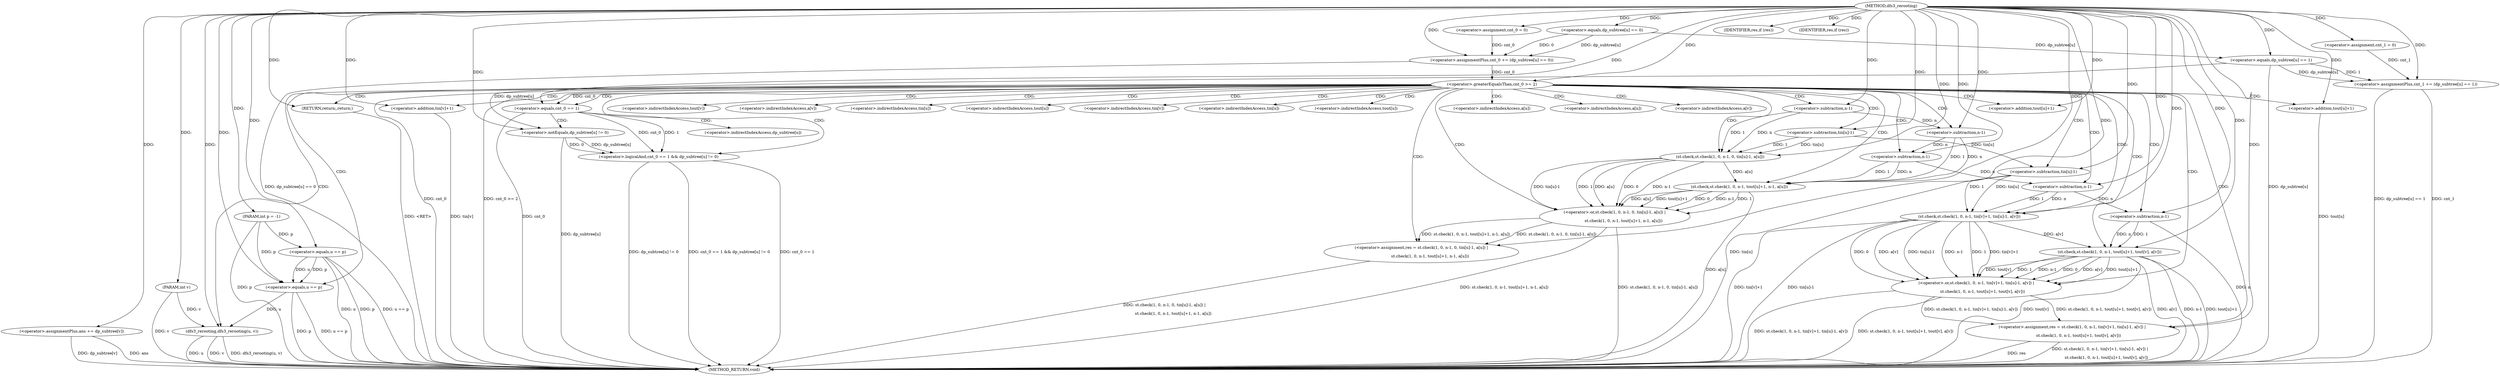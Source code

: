 digraph "dfs3_rerooting" {  
"1000382" [label = "(METHOD,dfs3_rerooting)" ]
"1000529" [label = "(METHOD_RETURN,void)" ]
"1000383" [label = "(PARAM,int v)" ]
"1000384" [label = "(PARAM,int p = -1)" ]
"1000386" [label = "(<operator>.assignmentPlus,ans += dp_subtree[v])" ]
"1000392" [label = "(<operator>.assignment,cnt_0 = 0)" ]
"1000396" [label = "(<operator>.assignment,cnt_1 = 0)" ]
"1000406" [label = "(<operator>.assignmentPlus,cnt_0 += (dp_subtree[u] == 0))" ]
"1000413" [label = "(<operator>.assignmentPlus,cnt_1 += (dp_subtree[u] == 1))" ]
"1000421" [label = "(<operator>.greaterEqualsThan,cnt_0 >= 2)" ]
"1000424" [label = "(RETURN,return;,return;)" ]
"1000444" [label = "(<operator>.assignment,res = st.check(1, 0, n-1, 0, tin[u]-1, a[u]) |\n              st.check(1, 0, n-1, tout[u]+1, n-1, a[u]))" ]
"1000483" [label = "(<operator>.assignment,res = st.check(1, 0, n-1, tin[v]+1, tin[u]-1, a[v]) |\n          st.check(1, 0, n-1, tout[u]+1, tout[v], a[v]))" ]
"1000526" [label = "(dfs3_rerooting,dfs3_rerooting(u, v))" ]
"1000402" [label = "(<operator>.equals,u == p)" ]
"1000428" [label = "(<operator>.equals,u == p)" ]
"1000433" [label = "(<operator>.logicalAnd,cnt_0 == 1 && dp_subtree[u] != 0)" ]
"1000480" [label = "(IDENTIFIER,res,if (res))" ]
"1000523" [label = "(IDENTIFIER,res,if (res))" ]
"1000408" [label = "(<operator>.equals,dp_subtree[u] == 0)" ]
"1000415" [label = "(<operator>.equals,dp_subtree[u] == 1)" ]
"1000446" [label = "(<operator>.or,st.check(1, 0, n-1, 0, tin[u]-1, a[u]) |\n              st.check(1, 0, n-1, tout[u]+1, n-1, a[u]))" ]
"1000485" [label = "(<operator>.or,st.check(1, 0, n-1, tin[v]+1, tin[u]-1, a[v]) |\n          st.check(1, 0, n-1, tout[u]+1, tout[v], a[v]))" ]
"1000434" [label = "(<operator>.equals,cnt_0 == 1)" ]
"1000437" [label = "(<operator>.notEquals,dp_subtree[u] != 0)" ]
"1000447" [label = "(st.check,st.check(1, 0, n-1, 0, tin[u]-1, a[u]))" ]
"1000462" [label = "(st.check,st.check(1, 0, n-1, tout[u]+1, n-1, a[u]))" ]
"1000486" [label = "(st.check,st.check(1, 0, n-1, tin[v]+1, tin[u]-1, a[v]))" ]
"1000505" [label = "(st.check,st.check(1, 0, n-1, tout[u]+1, tout[v], a[v]))" ]
"1000450" [label = "(<operator>.subtraction,n-1)" ]
"1000454" [label = "(<operator>.subtraction,tin[u]-1)" ]
"1000465" [label = "(<operator>.subtraction,n-1)" ]
"1000468" [label = "(<operator>.addition,tout[u]+1)" ]
"1000473" [label = "(<operator>.subtraction,n-1)" ]
"1000489" [label = "(<operator>.subtraction,n-1)" ]
"1000492" [label = "(<operator>.addition,tin[v]+1)" ]
"1000497" [label = "(<operator>.subtraction,tin[u]-1)" ]
"1000508" [label = "(<operator>.subtraction,n-1)" ]
"1000511" [label = "(<operator>.addition,tout[u]+1)" ]
"1000438" [label = "(<operator>.indirectIndexAccess,dp_subtree[u])" ]
"1000459" [label = "(<operator>.indirectIndexAccess,a[u])" ]
"1000476" [label = "(<operator>.indirectIndexAccess,a[u])" ]
"1000502" [label = "(<operator>.indirectIndexAccess,a[v])" ]
"1000516" [label = "(<operator>.indirectIndexAccess,tout[v])" ]
"1000519" [label = "(<operator>.indirectIndexAccess,a[v])" ]
"1000455" [label = "(<operator>.indirectIndexAccess,tin[u])" ]
"1000469" [label = "(<operator>.indirectIndexAccess,tout[u])" ]
"1000493" [label = "(<operator>.indirectIndexAccess,tin[v])" ]
"1000498" [label = "(<operator>.indirectIndexAccess,tin[u])" ]
"1000512" [label = "(<operator>.indirectIndexAccess,tout[u])" ]
  "1000383" -> "1000529"  [ label = "DDG: v"] 
  "1000384" -> "1000529"  [ label = "DDG: p"] 
  "1000386" -> "1000529"  [ label = "DDG: dp_subtree[v]"] 
  "1000402" -> "1000529"  [ label = "DDG: u"] 
  "1000402" -> "1000529"  [ label = "DDG: p"] 
  "1000402" -> "1000529"  [ label = "DDG: u == p"] 
  "1000406" -> "1000529"  [ label = "DDG: dp_subtree[u] == 0"] 
  "1000413" -> "1000529"  [ label = "DDG: cnt_1"] 
  "1000415" -> "1000529"  [ label = "DDG: dp_subtree[u]"] 
  "1000413" -> "1000529"  [ label = "DDG: dp_subtree[u] == 1"] 
  "1000421" -> "1000529"  [ label = "DDG: cnt_0"] 
  "1000421" -> "1000529"  [ label = "DDG: cnt_0 >= 2"] 
  "1000428" -> "1000529"  [ label = "DDG: p"] 
  "1000428" -> "1000529"  [ label = "DDG: u == p"] 
  "1000434" -> "1000529"  [ label = "DDG: cnt_0"] 
  "1000433" -> "1000529"  [ label = "DDG: cnt_0 == 1"] 
  "1000437" -> "1000529"  [ label = "DDG: dp_subtree[u]"] 
  "1000433" -> "1000529"  [ label = "DDG: dp_subtree[u] != 0"] 
  "1000433" -> "1000529"  [ label = "DDG: cnt_0 == 1 && dp_subtree[u] != 0"] 
  "1000446" -> "1000529"  [ label = "DDG: st.check(1, 0, n-1, 0, tin[u]-1, a[u])"] 
  "1000462" -> "1000529"  [ label = "DDG: a[u]"] 
  "1000446" -> "1000529"  [ label = "DDG: st.check(1, 0, n-1, tout[u]+1, n-1, a[u])"] 
  "1000444" -> "1000529"  [ label = "DDG: st.check(1, 0, n-1, 0, tin[u]-1, a[u]) |\n              st.check(1, 0, n-1, tout[u]+1, n-1, a[u])"] 
  "1000483" -> "1000529"  [ label = "DDG: res"] 
  "1000492" -> "1000529"  [ label = "DDG: tin[v]"] 
  "1000486" -> "1000529"  [ label = "DDG: tin[v]+1"] 
  "1000497" -> "1000529"  [ label = "DDG: tin[u]"] 
  "1000486" -> "1000529"  [ label = "DDG: tin[u]-1"] 
  "1000485" -> "1000529"  [ label = "DDG: st.check(1, 0, n-1, tin[v]+1, tin[u]-1, a[v])"] 
  "1000508" -> "1000529"  [ label = "DDG: n"] 
  "1000505" -> "1000529"  [ label = "DDG: n-1"] 
  "1000511" -> "1000529"  [ label = "DDG: tout[u]"] 
  "1000505" -> "1000529"  [ label = "DDG: tout[u]+1"] 
  "1000505" -> "1000529"  [ label = "DDG: tout[v]"] 
  "1000505" -> "1000529"  [ label = "DDG: a[v]"] 
  "1000485" -> "1000529"  [ label = "DDG: st.check(1, 0, n-1, tout[u]+1, tout[v], a[v])"] 
  "1000483" -> "1000529"  [ label = "DDG: st.check(1, 0, n-1, tin[v]+1, tin[u]-1, a[v]) |\n          st.check(1, 0, n-1, tout[u]+1, tout[v], a[v])"] 
  "1000526" -> "1000529"  [ label = "DDG: u"] 
  "1000526" -> "1000529"  [ label = "DDG: v"] 
  "1000526" -> "1000529"  [ label = "DDG: dfs3_rerooting(u, v)"] 
  "1000424" -> "1000529"  [ label = "DDG: <RET>"] 
  "1000386" -> "1000529"  [ label = "DDG: ans"] 
  "1000382" -> "1000383"  [ label = "DDG: "] 
  "1000382" -> "1000384"  [ label = "DDG: "] 
  "1000382" -> "1000392"  [ label = "DDG: "] 
  "1000382" -> "1000396"  [ label = "DDG: "] 
  "1000382" -> "1000386"  [ label = "DDG: "] 
  "1000408" -> "1000406"  [ label = "DDG: dp_subtree[u]"] 
  "1000408" -> "1000406"  [ label = "DDG: 0"] 
  "1000415" -> "1000413"  [ label = "DDG: dp_subtree[u]"] 
  "1000415" -> "1000413"  [ label = "DDG: 1"] 
  "1000382" -> "1000424"  [ label = "DDG: "] 
  "1000446" -> "1000444"  [ label = "DDG: st.check(1, 0, n-1, tout[u]+1, n-1, a[u])"] 
  "1000446" -> "1000444"  [ label = "DDG: st.check(1, 0, n-1, 0, tin[u]-1, a[u])"] 
  "1000485" -> "1000483"  [ label = "DDG: st.check(1, 0, n-1, tout[u]+1, tout[v], a[v])"] 
  "1000485" -> "1000483"  [ label = "DDG: st.check(1, 0, n-1, tin[v]+1, tin[u]-1, a[v])"] 
  "1000392" -> "1000406"  [ label = "DDG: cnt_0"] 
  "1000382" -> "1000406"  [ label = "DDG: "] 
  "1000396" -> "1000413"  [ label = "DDG: cnt_1"] 
  "1000382" -> "1000413"  [ label = "DDG: "] 
  "1000406" -> "1000421"  [ label = "DDG: cnt_0"] 
  "1000382" -> "1000421"  [ label = "DDG: "] 
  "1000382" -> "1000444"  [ label = "DDG: "] 
  "1000382" -> "1000480"  [ label = "DDG: "] 
  "1000382" -> "1000483"  [ label = "DDG: "] 
  "1000382" -> "1000523"  [ label = "DDG: "] 
  "1000428" -> "1000526"  [ label = "DDG: u"] 
  "1000382" -> "1000526"  [ label = "DDG: "] 
  "1000383" -> "1000526"  [ label = "DDG: v"] 
  "1000382" -> "1000402"  [ label = "DDG: "] 
  "1000384" -> "1000402"  [ label = "DDG: p"] 
  "1000382" -> "1000408"  [ label = "DDG: "] 
  "1000408" -> "1000415"  [ label = "DDG: dp_subtree[u]"] 
  "1000382" -> "1000415"  [ label = "DDG: "] 
  "1000402" -> "1000428"  [ label = "DDG: u"] 
  "1000382" -> "1000428"  [ label = "DDG: "] 
  "1000402" -> "1000428"  [ label = "DDG: p"] 
  "1000384" -> "1000428"  [ label = "DDG: p"] 
  "1000434" -> "1000433"  [ label = "DDG: cnt_0"] 
  "1000434" -> "1000433"  [ label = "DDG: 1"] 
  "1000437" -> "1000433"  [ label = "DDG: dp_subtree[u]"] 
  "1000437" -> "1000433"  [ label = "DDG: 0"] 
  "1000447" -> "1000446"  [ label = "DDG: a[u]"] 
  "1000447" -> "1000446"  [ label = "DDG: 0"] 
  "1000447" -> "1000446"  [ label = "DDG: n-1"] 
  "1000447" -> "1000446"  [ label = "DDG: tin[u]-1"] 
  "1000447" -> "1000446"  [ label = "DDG: 1"] 
  "1000462" -> "1000446"  [ label = "DDG: 0"] 
  "1000462" -> "1000446"  [ label = "DDG: n-1"] 
  "1000462" -> "1000446"  [ label = "DDG: 1"] 
  "1000462" -> "1000446"  [ label = "DDG: a[u]"] 
  "1000462" -> "1000446"  [ label = "DDG: tout[u]+1"] 
  "1000486" -> "1000485"  [ label = "DDG: 0"] 
  "1000486" -> "1000485"  [ label = "DDG: a[v]"] 
  "1000486" -> "1000485"  [ label = "DDG: tin[u]-1"] 
  "1000486" -> "1000485"  [ label = "DDG: n-1"] 
  "1000486" -> "1000485"  [ label = "DDG: 1"] 
  "1000486" -> "1000485"  [ label = "DDG: tin[v]+1"] 
  "1000505" -> "1000485"  [ label = "DDG: tout[u]+1"] 
  "1000505" -> "1000485"  [ label = "DDG: tout[v]"] 
  "1000505" -> "1000485"  [ label = "DDG: 1"] 
  "1000505" -> "1000485"  [ label = "DDG: n-1"] 
  "1000505" -> "1000485"  [ label = "DDG: 0"] 
  "1000505" -> "1000485"  [ label = "DDG: a[v]"] 
  "1000421" -> "1000434"  [ label = "DDG: cnt_0"] 
  "1000382" -> "1000434"  [ label = "DDG: "] 
  "1000415" -> "1000437"  [ label = "DDG: dp_subtree[u]"] 
  "1000382" -> "1000437"  [ label = "DDG: "] 
  "1000382" -> "1000447"  [ label = "DDG: "] 
  "1000450" -> "1000447"  [ label = "DDG: n"] 
  "1000450" -> "1000447"  [ label = "DDG: 1"] 
  "1000454" -> "1000447"  [ label = "DDG: tin[u]"] 
  "1000454" -> "1000447"  [ label = "DDG: 1"] 
  "1000382" -> "1000462"  [ label = "DDG: "] 
  "1000465" -> "1000462"  [ label = "DDG: 1"] 
  "1000465" -> "1000462"  [ label = "DDG: n"] 
  "1000473" -> "1000462"  [ label = "DDG: 1"] 
  "1000473" -> "1000462"  [ label = "DDG: n"] 
  "1000447" -> "1000462"  [ label = "DDG: a[u]"] 
  "1000382" -> "1000486"  [ label = "DDG: "] 
  "1000489" -> "1000486"  [ label = "DDG: 1"] 
  "1000489" -> "1000486"  [ label = "DDG: n"] 
  "1000497" -> "1000486"  [ label = "DDG: tin[u]"] 
  "1000497" -> "1000486"  [ label = "DDG: 1"] 
  "1000382" -> "1000505"  [ label = "DDG: "] 
  "1000508" -> "1000505"  [ label = "DDG: n"] 
  "1000508" -> "1000505"  [ label = "DDG: 1"] 
  "1000486" -> "1000505"  [ label = "DDG: a[v]"] 
  "1000382" -> "1000450"  [ label = "DDG: "] 
  "1000382" -> "1000454"  [ label = "DDG: "] 
  "1000450" -> "1000465"  [ label = "DDG: n"] 
  "1000382" -> "1000465"  [ label = "DDG: "] 
  "1000382" -> "1000468"  [ label = "DDG: "] 
  "1000465" -> "1000473"  [ label = "DDG: n"] 
  "1000382" -> "1000473"  [ label = "DDG: "] 
  "1000473" -> "1000489"  [ label = "DDG: n"] 
  "1000382" -> "1000489"  [ label = "DDG: "] 
  "1000382" -> "1000492"  [ label = "DDG: "] 
  "1000454" -> "1000497"  [ label = "DDG: tin[u]"] 
  "1000382" -> "1000497"  [ label = "DDG: "] 
  "1000489" -> "1000508"  [ label = "DDG: n"] 
  "1000382" -> "1000508"  [ label = "DDG: "] 
  "1000382" -> "1000511"  [ label = "DDG: "] 
  "1000421" -> "1000483"  [ label = "CDG: "] 
  "1000421" -> "1000465"  [ label = "CDG: "] 
  "1000421" -> "1000473"  [ label = "CDG: "] 
  "1000421" -> "1000526"  [ label = "CDG: "] 
  "1000421" -> "1000462"  [ label = "CDG: "] 
  "1000421" -> "1000447"  [ label = "CDG: "] 
  "1000421" -> "1000486"  [ label = "CDG: "] 
  "1000421" -> "1000498"  [ label = "CDG: "] 
  "1000421" -> "1000446"  [ label = "CDG: "] 
  "1000421" -> "1000469"  [ label = "CDG: "] 
  "1000421" -> "1000492"  [ label = "CDG: "] 
  "1000421" -> "1000424"  [ label = "CDG: "] 
  "1000421" -> "1000454"  [ label = "CDG: "] 
  "1000421" -> "1000476"  [ label = "CDG: "] 
  "1000421" -> "1000502"  [ label = "CDG: "] 
  "1000421" -> "1000511"  [ label = "CDG: "] 
  "1000421" -> "1000428"  [ label = "CDG: "] 
  "1000421" -> "1000433"  [ label = "CDG: "] 
  "1000421" -> "1000512"  [ label = "CDG: "] 
  "1000421" -> "1000508"  [ label = "CDG: "] 
  "1000421" -> "1000444"  [ label = "CDG: "] 
  "1000421" -> "1000485"  [ label = "CDG: "] 
  "1000421" -> "1000516"  [ label = "CDG: "] 
  "1000421" -> "1000497"  [ label = "CDG: "] 
  "1000421" -> "1000459"  [ label = "CDG: "] 
  "1000421" -> "1000493"  [ label = "CDG: "] 
  "1000421" -> "1000450"  [ label = "CDG: "] 
  "1000421" -> "1000519"  [ label = "CDG: "] 
  "1000421" -> "1000505"  [ label = "CDG: "] 
  "1000421" -> "1000455"  [ label = "CDG: "] 
  "1000421" -> "1000468"  [ label = "CDG: "] 
  "1000421" -> "1000434"  [ label = "CDG: "] 
  "1000421" -> "1000489"  [ label = "CDG: "] 
  "1000434" -> "1000438"  [ label = "CDG: "] 
  "1000434" -> "1000437"  [ label = "CDG: "] 
}
